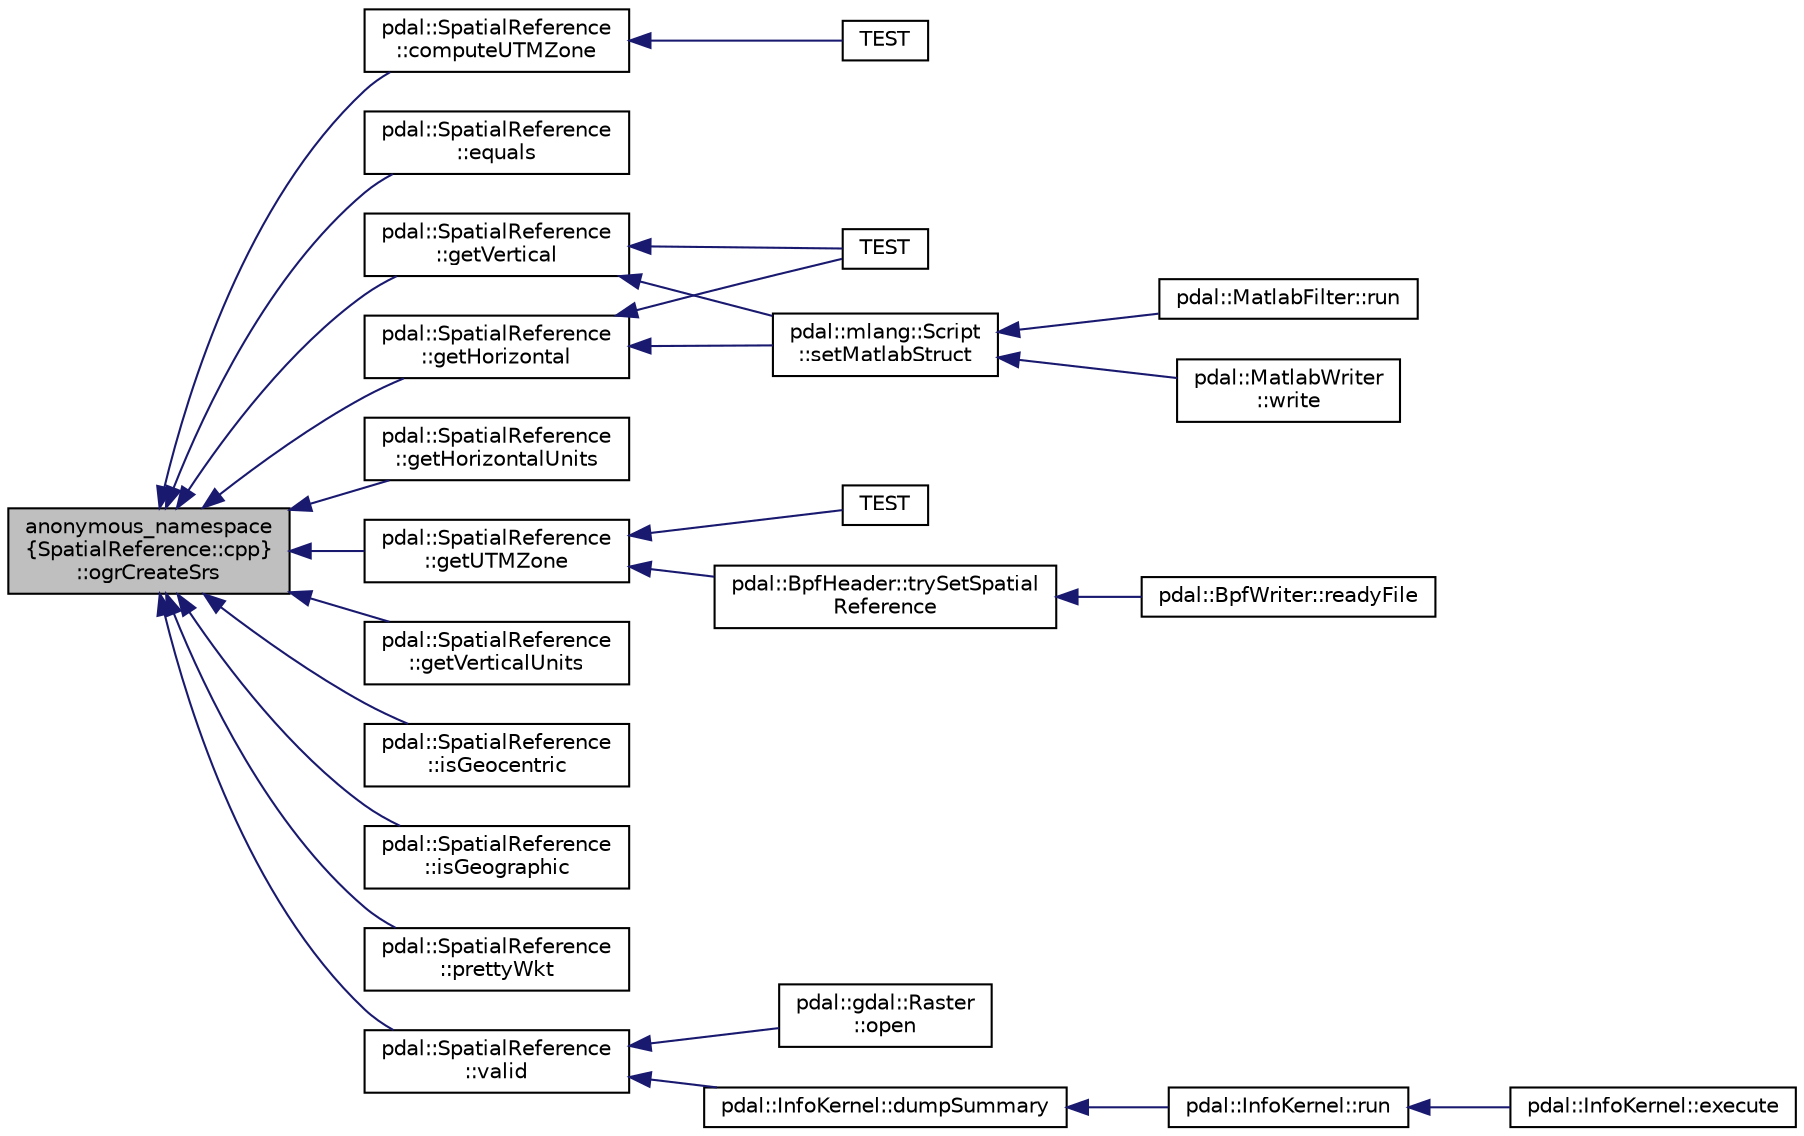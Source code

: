 digraph "anonymous_namespace{SpatialReference::cpp}::ogrCreateSrs"
{
  edge [fontname="Helvetica",fontsize="10",labelfontname="Helvetica",labelfontsize="10"];
  node [fontname="Helvetica",fontsize="10",shape=record];
  rankdir="LR";
  Node1 [label="anonymous_namespace\l\{SpatialReference::cpp\}\l::ogrCreateSrs",height=0.2,width=0.4,color="black", fillcolor="grey75", style="filled", fontcolor="black"];
  Node1 -> Node2 [dir="back",color="midnightblue",fontsize="10",style="solid",fontname="Helvetica"];
  Node2 [label="pdal::SpatialReference\l::computeUTMZone",height=0.2,width=0.4,color="black", fillcolor="white", style="filled",URL="$classpdal_1_1SpatialReference.html#a4a3685b407583f383551d69848e9026d"];
  Node2 -> Node3 [dir="back",color="midnightblue",fontsize="10",style="solid",fontname="Helvetica"];
  Node3 [label="TEST",height=0.2,width=0.4,color="black", fillcolor="white", style="filled",URL="$SpatialReferenceTest_8cpp.html#a1fe7f7d53461c7c9143bb9be7c9df23a"];
  Node1 -> Node4 [dir="back",color="midnightblue",fontsize="10",style="solid",fontname="Helvetica"];
  Node4 [label="pdal::SpatialReference\l::equals",height=0.2,width=0.4,color="black", fillcolor="white", style="filled",URL="$classpdal_1_1SpatialReference.html#a2c6143234c9936b885f189e08fdcec29"];
  Node1 -> Node5 [dir="back",color="midnightblue",fontsize="10",style="solid",fontname="Helvetica"];
  Node5 [label="pdal::SpatialReference\l::getHorizontal",height=0.2,width=0.4,color="black", fillcolor="white", style="filled",URL="$classpdal_1_1SpatialReference.html#af61fead43c6e7002f4a4ced9d02a3fac"];
  Node5 -> Node6 [dir="back",color="midnightblue",fontsize="10",style="solid",fontname="Helvetica"];
  Node6 [label="pdal::mlang::Script\l::setMatlabStruct",height=0.2,width=0.4,color="black", fillcolor="white", style="filled",URL="$classpdal_1_1mlang_1_1Script.html#afbb1ef33651f4742aad98f4acc51a572"];
  Node6 -> Node7 [dir="back",color="midnightblue",fontsize="10",style="solid",fontname="Helvetica"];
  Node7 [label="pdal::MatlabFilter::run",height=0.2,width=0.4,color="black", fillcolor="white", style="filled",URL="$classpdal_1_1MatlabFilter.html#a8936067bb62fb503d654703fb4dbb45a"];
  Node6 -> Node8 [dir="back",color="midnightblue",fontsize="10",style="solid",fontname="Helvetica"];
  Node8 [label="pdal::MatlabWriter\l::write",height=0.2,width=0.4,color="black", fillcolor="white", style="filled",URL="$classpdal_1_1MatlabWriter.html#a96ed356ff0f2ae0276cbdbb050be13b6"];
  Node5 -> Node9 [dir="back",color="midnightblue",fontsize="10",style="solid",fontname="Helvetica"];
  Node9 [label="TEST",height=0.2,width=0.4,color="black", fillcolor="white", style="filled",URL="$SpatialReferenceTest_8cpp.html#a9f15d74caccb4a0891b0b4fed2ede696"];
  Node1 -> Node10 [dir="back",color="midnightblue",fontsize="10",style="solid",fontname="Helvetica"];
  Node10 [label="pdal::SpatialReference\l::getHorizontalUnits",height=0.2,width=0.4,color="black", fillcolor="white", style="filled",URL="$classpdal_1_1SpatialReference.html#accc766304029ee26834a0beeb411b0f5"];
  Node1 -> Node11 [dir="back",color="midnightblue",fontsize="10",style="solid",fontname="Helvetica"];
  Node11 [label="pdal::SpatialReference\l::getUTMZone",height=0.2,width=0.4,color="black", fillcolor="white", style="filled",URL="$classpdal_1_1SpatialReference.html#a1f71ae779922dd7a0e23908a3b753046"];
  Node11 -> Node12 [dir="back",color="midnightblue",fontsize="10",style="solid",fontname="Helvetica"];
  Node12 [label="pdal::BpfHeader::trySetSpatial\lReference",height=0.2,width=0.4,color="black", fillcolor="white", style="filled",URL="$structpdal_1_1BpfHeader.html#a33e1ec7609b7e8433ca8c08f3f8118c7"];
  Node12 -> Node13 [dir="back",color="midnightblue",fontsize="10",style="solid",fontname="Helvetica"];
  Node13 [label="pdal::BpfWriter::readyFile",height=0.2,width=0.4,color="black", fillcolor="white", style="filled",URL="$classpdal_1_1BpfWriter.html#a4d02d7d6a8639c21605d5548bb463d71"];
  Node11 -> Node14 [dir="back",color="midnightblue",fontsize="10",style="solid",fontname="Helvetica"];
  Node14 [label="TEST",height=0.2,width=0.4,color="black", fillcolor="white", style="filled",URL="$BPFTest_8cpp.html#a30071d5dd68251f1768dbe4e3623c615"];
  Node1 -> Node15 [dir="back",color="midnightblue",fontsize="10",style="solid",fontname="Helvetica"];
  Node15 [label="pdal::SpatialReference\l::getVertical",height=0.2,width=0.4,color="black", fillcolor="white", style="filled",URL="$classpdal_1_1SpatialReference.html#a25aae5c81feaad7f5db81ba928972c6c"];
  Node15 -> Node6 [dir="back",color="midnightblue",fontsize="10",style="solid",fontname="Helvetica"];
  Node15 -> Node9 [dir="back",color="midnightblue",fontsize="10",style="solid",fontname="Helvetica"];
  Node1 -> Node16 [dir="back",color="midnightblue",fontsize="10",style="solid",fontname="Helvetica"];
  Node16 [label="pdal::SpatialReference\l::getVerticalUnits",height=0.2,width=0.4,color="black", fillcolor="white", style="filled",URL="$classpdal_1_1SpatialReference.html#a488ba1399efef87ca41b959fdff8746b"];
  Node1 -> Node17 [dir="back",color="midnightblue",fontsize="10",style="solid",fontname="Helvetica"];
  Node17 [label="pdal::SpatialReference\l::isGeocentric",height=0.2,width=0.4,color="black", fillcolor="white", style="filled",URL="$classpdal_1_1SpatialReference.html#a6fa574009343eb3b565c063c507f1415"];
  Node1 -> Node18 [dir="back",color="midnightblue",fontsize="10",style="solid",fontname="Helvetica"];
  Node18 [label="pdal::SpatialReference\l::isGeographic",height=0.2,width=0.4,color="black", fillcolor="white", style="filled",URL="$classpdal_1_1SpatialReference.html#ada20e03239cf26e42a39ff7236da5571"];
  Node1 -> Node19 [dir="back",color="midnightblue",fontsize="10",style="solid",fontname="Helvetica"];
  Node19 [label="pdal::SpatialReference\l::prettyWkt",height=0.2,width=0.4,color="black", fillcolor="white", style="filled",URL="$classpdal_1_1SpatialReference.html#a1a3577aff9d3198aeba3bb9561eb429a"];
  Node1 -> Node20 [dir="back",color="midnightblue",fontsize="10",style="solid",fontname="Helvetica"];
  Node20 [label="pdal::SpatialReference\l::valid",height=0.2,width=0.4,color="black", fillcolor="white", style="filled",URL="$classpdal_1_1SpatialReference.html#a71ef1ab930b1ac47e85f6b0d09d1f06b"];
  Node20 -> Node21 [dir="back",color="midnightblue",fontsize="10",style="solid",fontname="Helvetica"];
  Node21 [label="pdal::InfoKernel::dumpSummary",height=0.2,width=0.4,color="black", fillcolor="white", style="filled",URL="$classpdal_1_1InfoKernel.html#a1565940c4cc3d85bc60bec4c25ba594e"];
  Node21 -> Node22 [dir="back",color="midnightblue",fontsize="10",style="solid",fontname="Helvetica"];
  Node22 [label="pdal::InfoKernel::run",height=0.2,width=0.4,color="black", fillcolor="white", style="filled",URL="$classpdal_1_1InfoKernel.html#a507a4fa6aa98127ddc55bb730bcf6a2f"];
  Node22 -> Node23 [dir="back",color="midnightblue",fontsize="10",style="solid",fontname="Helvetica"];
  Node23 [label="pdal::InfoKernel::execute",height=0.2,width=0.4,color="black", fillcolor="white", style="filled",URL="$classpdal_1_1InfoKernel.html#ac8d3f256fa5d844710b25034f4e22eaa"];
  Node20 -> Node24 [dir="back",color="midnightblue",fontsize="10",style="solid",fontname="Helvetica"];
  Node24 [label="pdal::gdal::Raster\l::open",height=0.2,width=0.4,color="black", fillcolor="white", style="filled",URL="$classpdal_1_1gdal_1_1Raster.html#aecd184cbda37b4dd0c84f58f1086f55f"];
}
